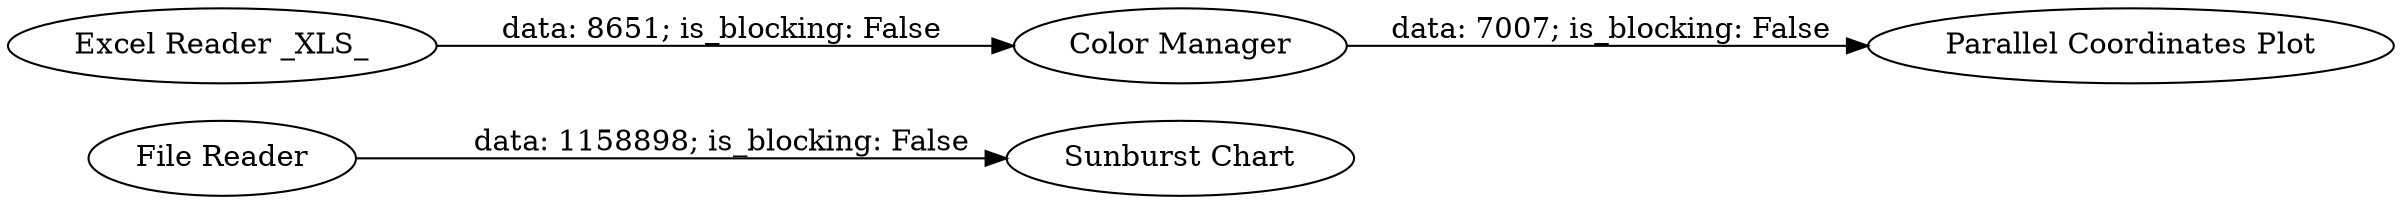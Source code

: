 digraph {
	"-8733987979932500968_5" [label="Sunburst Chart"]
	"-8733987979932500968_8" [label="Excel Reader _XLS_"]
	"-8733987979932500968_1" [label="File Reader"]
	"-8733987979932500968_9" [label="Color Manager"]
	"-8733987979932500968_4" [label="Parallel Coordinates Plot"]
	"-8733987979932500968_1" -> "-8733987979932500968_5" [label="data: 1158898; is_blocking: False"]
	"-8733987979932500968_8" -> "-8733987979932500968_9" [label="data: 8651; is_blocking: False"]
	"-8733987979932500968_9" -> "-8733987979932500968_4" [label="data: 7007; is_blocking: False"]
	rankdir=LR
}
